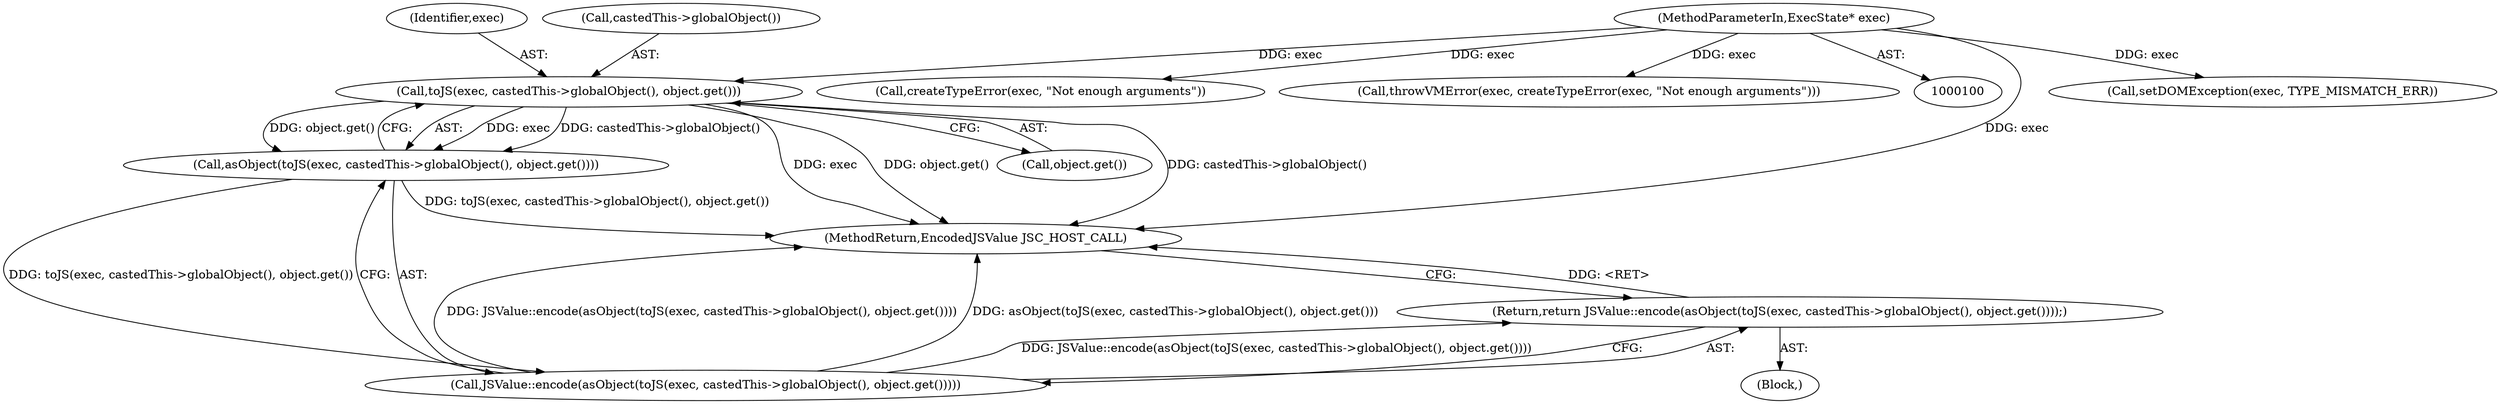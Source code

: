 digraph "0_Chrome_b944f670bb7a8a919daac497a4ea0536c954c201_20@pointer" {
"1000144" [label="(Call,toJS(exec, castedThis->globalObject(), object.get()))"];
"1000101" [label="(MethodParameterIn,ExecState* exec)"];
"1000143" [label="(Call,asObject(toJS(exec, castedThis->globalObject(), object.get())))"];
"1000142" [label="(Call,JSValue::encode(asObject(toJS(exec, castedThis->globalObject(), object.get()))))"];
"1000141" [label="(Return,return JSValue::encode(asObject(toJS(exec, castedThis->globalObject(), object.get())));)"];
"1000122" [label="(Call,setDOMException(exec, TYPE_MISMATCH_ERR))"];
"1000102" [label="(Block,)"];
"1000111" [label="(Call,createTypeError(exec, \"Not enough arguments\"))"];
"1000148" [label="(MethodReturn,EncodedJSValue JSC_HOST_CALL)"];
"1000147" [label="(Call,object.get())"];
"1000145" [label="(Identifier,exec)"];
"1000144" [label="(Call,toJS(exec, castedThis->globalObject(), object.get()))"];
"1000109" [label="(Call,throwVMError(exec, createTypeError(exec, \"Not enough arguments\")))"];
"1000101" [label="(MethodParameterIn,ExecState* exec)"];
"1000142" [label="(Call,JSValue::encode(asObject(toJS(exec, castedThis->globalObject(), object.get()))))"];
"1000141" [label="(Return,return JSValue::encode(asObject(toJS(exec, castedThis->globalObject(), object.get())));)"];
"1000143" [label="(Call,asObject(toJS(exec, castedThis->globalObject(), object.get())))"];
"1000146" [label="(Call,castedThis->globalObject())"];
"1000144" -> "1000143"  [label="AST: "];
"1000144" -> "1000147"  [label="CFG: "];
"1000145" -> "1000144"  [label="AST: "];
"1000146" -> "1000144"  [label="AST: "];
"1000147" -> "1000144"  [label="AST: "];
"1000143" -> "1000144"  [label="CFG: "];
"1000144" -> "1000148"  [label="DDG: castedThis->globalObject()"];
"1000144" -> "1000148"  [label="DDG: exec"];
"1000144" -> "1000148"  [label="DDG: object.get()"];
"1000144" -> "1000143"  [label="DDG: exec"];
"1000144" -> "1000143"  [label="DDG: castedThis->globalObject()"];
"1000144" -> "1000143"  [label="DDG: object.get()"];
"1000101" -> "1000144"  [label="DDG: exec"];
"1000101" -> "1000100"  [label="AST: "];
"1000101" -> "1000148"  [label="DDG: exec"];
"1000101" -> "1000109"  [label="DDG: exec"];
"1000101" -> "1000111"  [label="DDG: exec"];
"1000101" -> "1000122"  [label="DDG: exec"];
"1000143" -> "1000142"  [label="AST: "];
"1000142" -> "1000143"  [label="CFG: "];
"1000143" -> "1000148"  [label="DDG: toJS(exec, castedThis->globalObject(), object.get())"];
"1000143" -> "1000142"  [label="DDG: toJS(exec, castedThis->globalObject(), object.get())"];
"1000142" -> "1000141"  [label="AST: "];
"1000141" -> "1000142"  [label="CFG: "];
"1000142" -> "1000148"  [label="DDG: JSValue::encode(asObject(toJS(exec, castedThis->globalObject(), object.get())))"];
"1000142" -> "1000148"  [label="DDG: asObject(toJS(exec, castedThis->globalObject(), object.get()))"];
"1000142" -> "1000141"  [label="DDG: JSValue::encode(asObject(toJS(exec, castedThis->globalObject(), object.get())))"];
"1000141" -> "1000102"  [label="AST: "];
"1000148" -> "1000141"  [label="CFG: "];
"1000141" -> "1000148"  [label="DDG: <RET>"];
}
